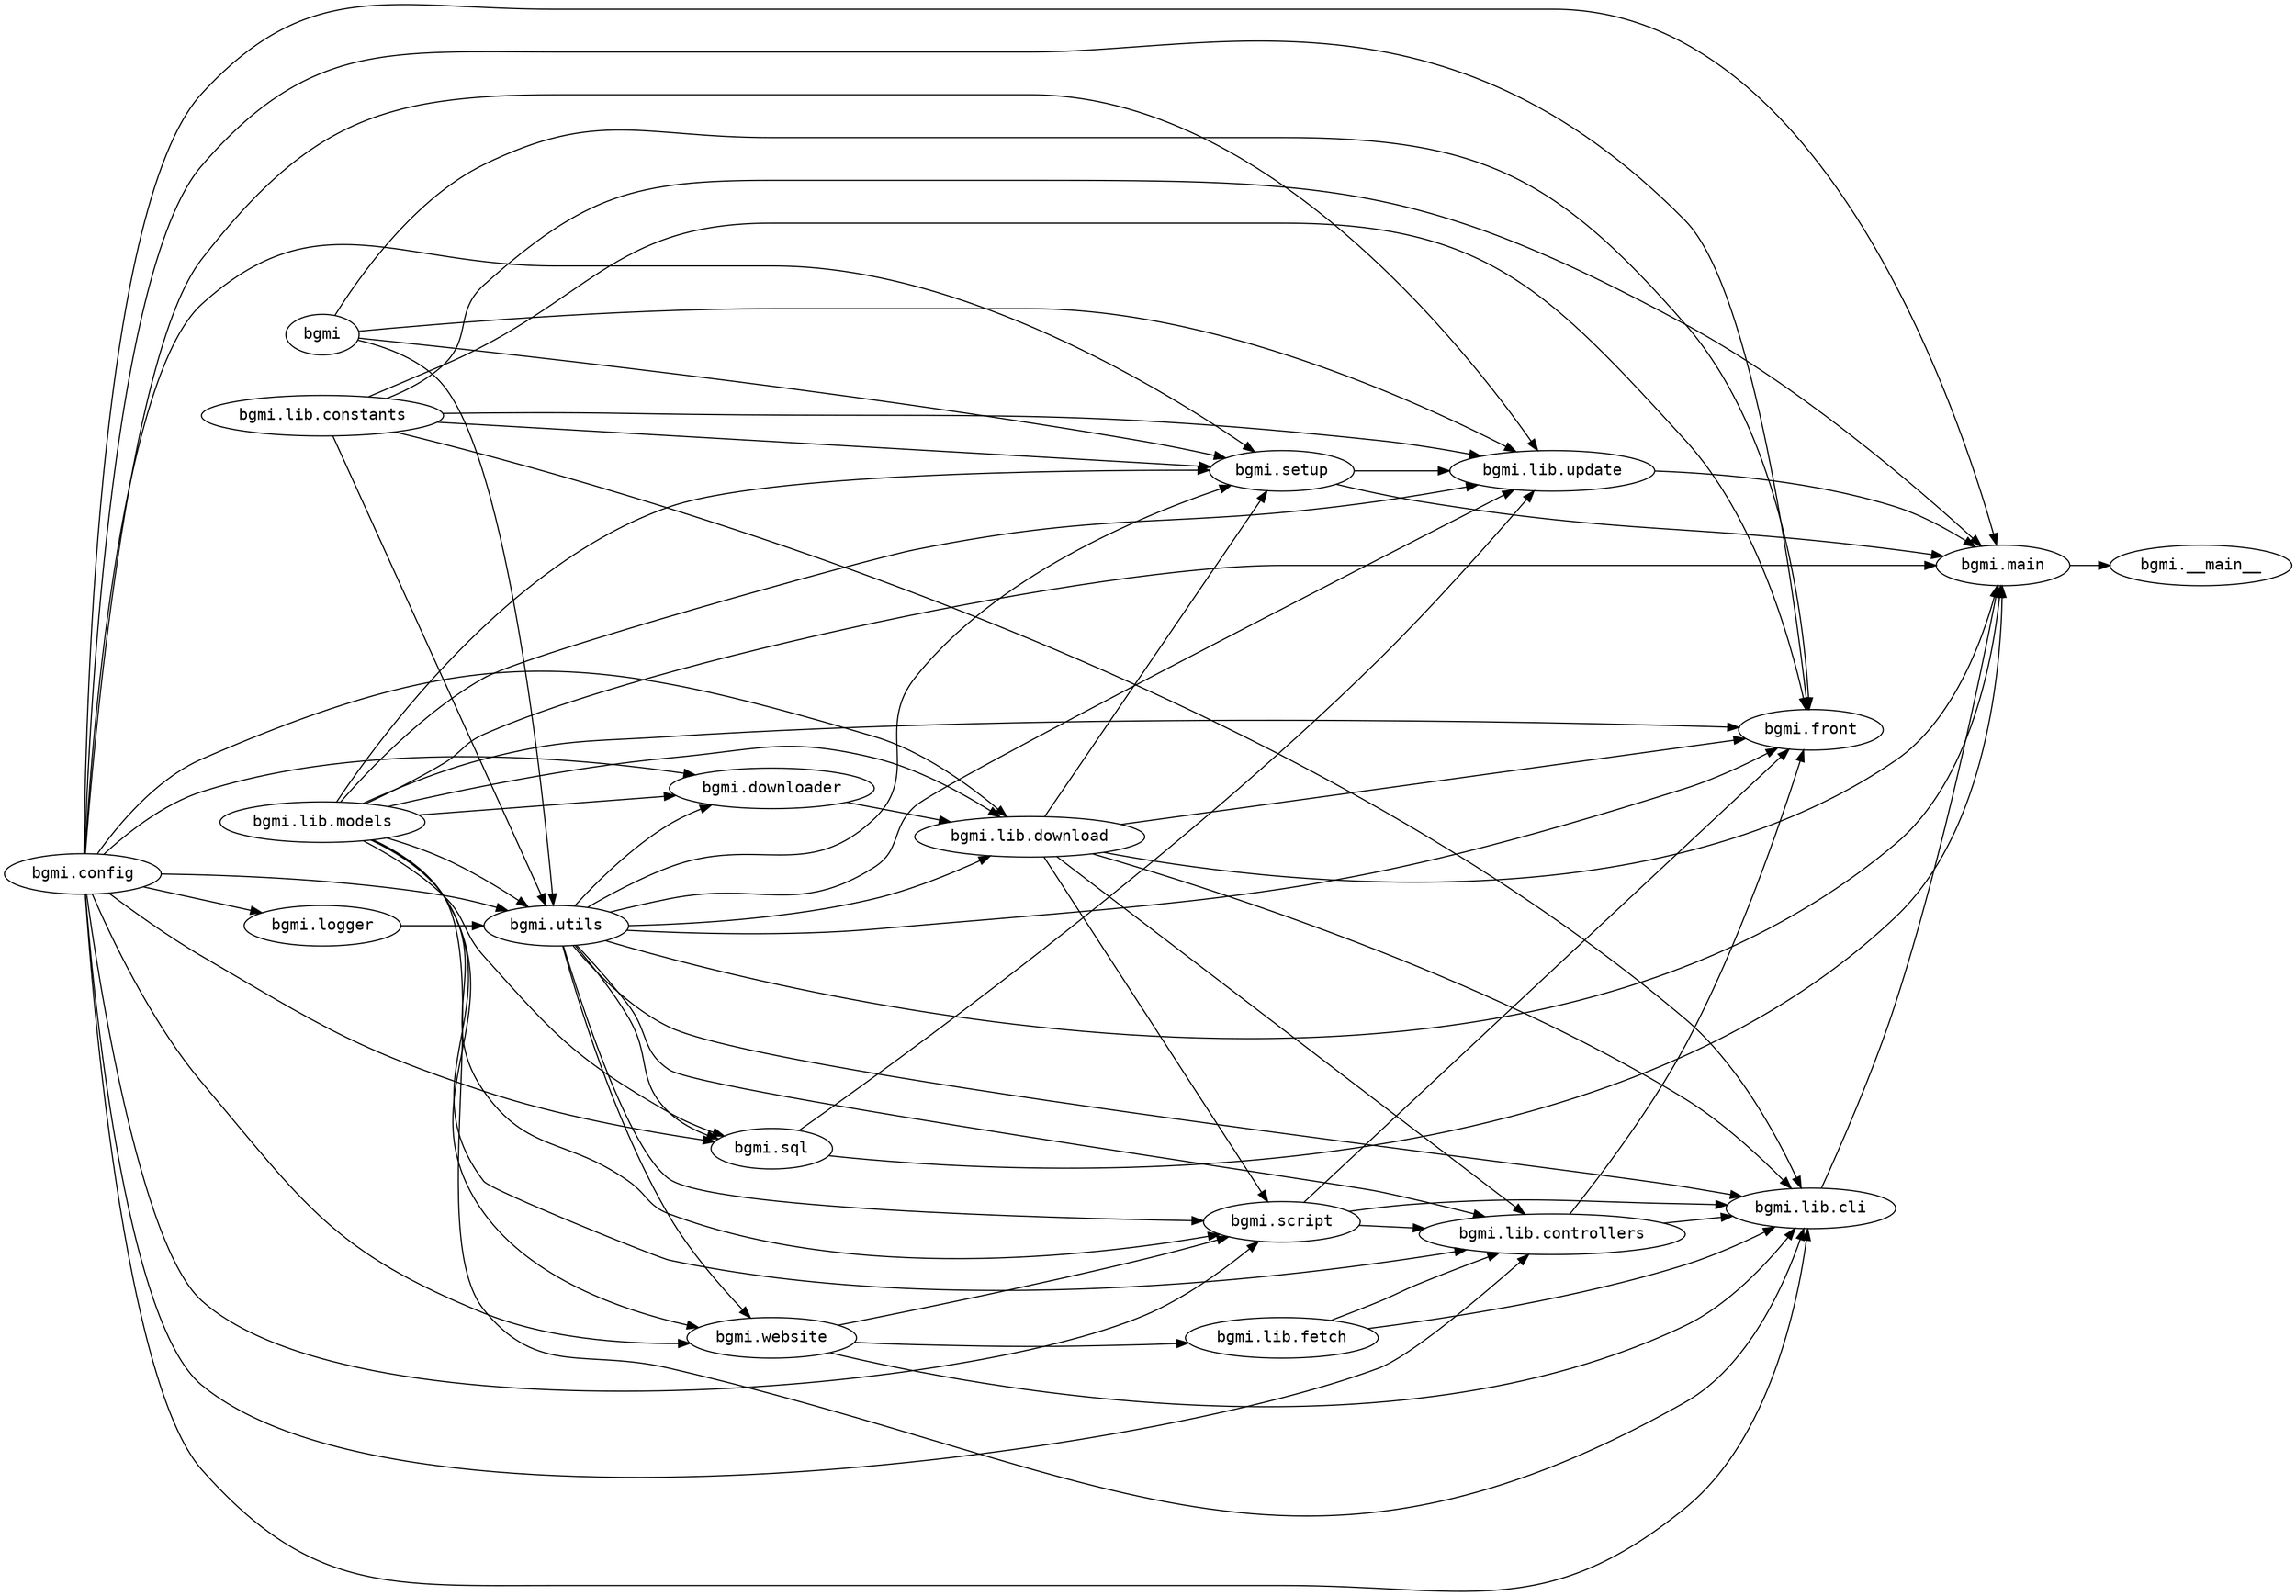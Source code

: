 
# This file was generated by 1.

strict digraph "dependencies" {
    graph [
            rankdir="LR",
            overlap="scale",
            ratio="fill",
            fontsize="16",
            dpi="150",
            clusterrank="local"
        ]
    
       node [
            fontsize=14
            shape=ellipse
            fontname=Consolas
       ];
    "bgmi.lib.models" -> "bgmi.downloader"
    "bgmi.utils" -> "bgmi.downloader"
    "bgmi.config" -> "bgmi.downloader"
    "bgmi.script" -> "bgmi.front"
    "bgmi.lib.constants" -> "bgmi.front"
    "bgmi.lib.download" -> "bgmi.front"
    "bgmi.lib.models" -> "bgmi.front"
    "bgmi.config" -> "bgmi.front"
    "bgmi" -> "bgmi.front"
    "bgmi.lib.controllers" -> "bgmi.front"
    "bgmi.utils" -> "bgmi.front"
    "bgmi.script" -> "bgmi.lib.cli"
    "bgmi.lib.constants" -> "bgmi.lib.cli"
    "bgmi.lib.download" -> "bgmi.lib.cli"
    "bgmi.config" -> "bgmi.lib.cli"
    "bgmi.lib.fetch" -> "bgmi.lib.cli"
    "bgmi.lib.models" -> "bgmi.lib.cli"
    "bgmi.lib.controllers" -> "bgmi.lib.cli"
    "bgmi.website" -> "bgmi.lib.cli"
    "bgmi.utils" -> "bgmi.lib.cli"
    "bgmi.script" -> "bgmi.lib.controllers"
    "bgmi.lib.download" -> "bgmi.lib.controllers"
    "bgmi.config" -> "bgmi.lib.controllers"
    "bgmi.lib.models" -> "bgmi.lib.controllers"
    "bgmi.lib.fetch" -> "bgmi.lib.controllers"
    "bgmi.utils" -> "bgmi.lib.controllers"
    "bgmi.lib.models" -> "bgmi.lib.download"
    "bgmi.utils" -> "bgmi.lib.download"
    "bgmi.downloader" -> "bgmi.lib.download"
    "bgmi.config" -> "bgmi.lib.download"
    "bgmi.website" -> "bgmi.lib.fetch"
    "bgmi.lib.constants" -> "bgmi.lib.update"
    "bgmi.lib.models" -> "bgmi.lib.update"
    "bgmi.config" -> "bgmi.lib.update"
    "bgmi" -> "bgmi.lib.update"
    "bgmi.sql" -> "bgmi.lib.update"
    "bgmi.setup" -> "bgmi.lib.update"
    "bgmi.utils" -> "bgmi.lib.update"
    "bgmi.lib.constants" -> "bgmi.utils"
    "bgmi.logger" -> "bgmi.utils"
    "bgmi.lib.models" -> "bgmi.utils"
    "bgmi.config" -> "bgmi.utils"
    "bgmi" -> "bgmi.utils"
    "bgmi.lib.models" -> "bgmi.website"
    "bgmi.utils" -> "bgmi.website"
    "bgmi.config" -> "bgmi.website"
    "bgmi.config" -> "bgmi.logger"
    "bgmi.lib.constants" -> "bgmi.main"
    "bgmi.lib.update" -> "bgmi.main"
    "bgmi.lib.download" -> "bgmi.main"
    "bgmi.lib.models" -> "bgmi.main"
    "bgmi.config" -> "bgmi.main"
    "bgmi.sql" -> "bgmi.main"
    "bgmi.lib.cli" -> "bgmi.main"
    "bgmi.setup" -> "bgmi.main"
    "bgmi.utils" -> "bgmi.main"
    "bgmi.lib.download" -> "bgmi.script"
    "bgmi.config" -> "bgmi.script"
    "bgmi.lib.models" -> "bgmi.script"
    "bgmi.website" -> "bgmi.script"
    "bgmi.utils" -> "bgmi.script"
    "bgmi.lib.constants" -> "bgmi.setup"
    "bgmi.lib.download" -> "bgmi.setup"
    "bgmi.lib.models" -> "bgmi.setup"
    "bgmi.config" -> "bgmi.setup"
    "bgmi" -> "bgmi.setup"
    "bgmi.utils" -> "bgmi.setup"
    "bgmi.utils" -> "bgmi.sql"
    "bgmi.lib.models" -> "bgmi.sql"
    "bgmi.config" -> "bgmi.sql"
    "bgmi.main" -> "bgmi.__main__"
}


